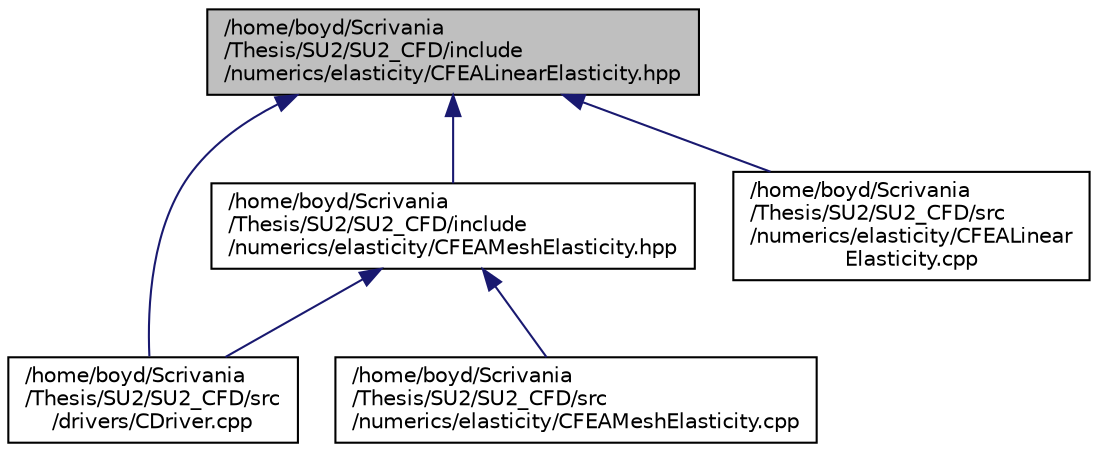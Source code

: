 digraph "/home/boyd/Scrivania/Thesis/SU2/SU2_CFD/include/numerics/elasticity/CFEALinearElasticity.hpp"
{
  edge [fontname="Helvetica",fontsize="10",labelfontname="Helvetica",labelfontsize="10"];
  node [fontname="Helvetica",fontsize="10",shape=record];
  Node46 [label="/home/boyd/Scrivania\l/Thesis/SU2/SU2_CFD/include\l/numerics/elasticity/CFEALinearElasticity.hpp",height=0.2,width=0.4,color="black", fillcolor="grey75", style="filled", fontcolor="black"];
  Node46 -> Node47 [dir="back",color="midnightblue",fontsize="10",style="solid",fontname="Helvetica"];
  Node47 [label="/home/boyd/Scrivania\l/Thesis/SU2/SU2_CFD/include\l/numerics/elasticity/CFEAMeshElasticity.hpp",height=0.2,width=0.4,color="black", fillcolor="white", style="filled",URL="$_c_f_e_a_mesh_elasticity_8hpp.html"];
  Node47 -> Node48 [dir="back",color="midnightblue",fontsize="10",style="solid",fontname="Helvetica"];
  Node48 [label="/home/boyd/Scrivania\l/Thesis/SU2/SU2_CFD/src\l/drivers/CDriver.cpp",height=0.2,width=0.4,color="black", fillcolor="white", style="filled",URL="$_c_driver_8cpp.html"];
  Node47 -> Node49 [dir="back",color="midnightblue",fontsize="10",style="solid",fontname="Helvetica"];
  Node49 [label="/home/boyd/Scrivania\l/Thesis/SU2/SU2_CFD/src\l/numerics/elasticity/CFEAMeshElasticity.cpp",height=0.2,width=0.4,color="black", fillcolor="white", style="filled",URL="$_c_f_e_a_mesh_elasticity_8cpp.html",tooltip="This file contains the routines for setting the mesh pseudo-elastic problem. "];
  Node46 -> Node48 [dir="back",color="midnightblue",fontsize="10",style="solid",fontname="Helvetica"];
  Node46 -> Node50 [dir="back",color="midnightblue",fontsize="10",style="solid",fontname="Helvetica"];
  Node50 [label="/home/boyd/Scrivania\l/Thesis/SU2/SU2_CFD/src\l/numerics/elasticity/CFEALinear\lElasticity.cpp",height=0.2,width=0.4,color="black", fillcolor="white", style="filled",URL="$_c_f_e_a_linear_elasticity_8cpp.html",tooltip="This file contains the routines for setting the FEM elastic structural problem. "];
}
